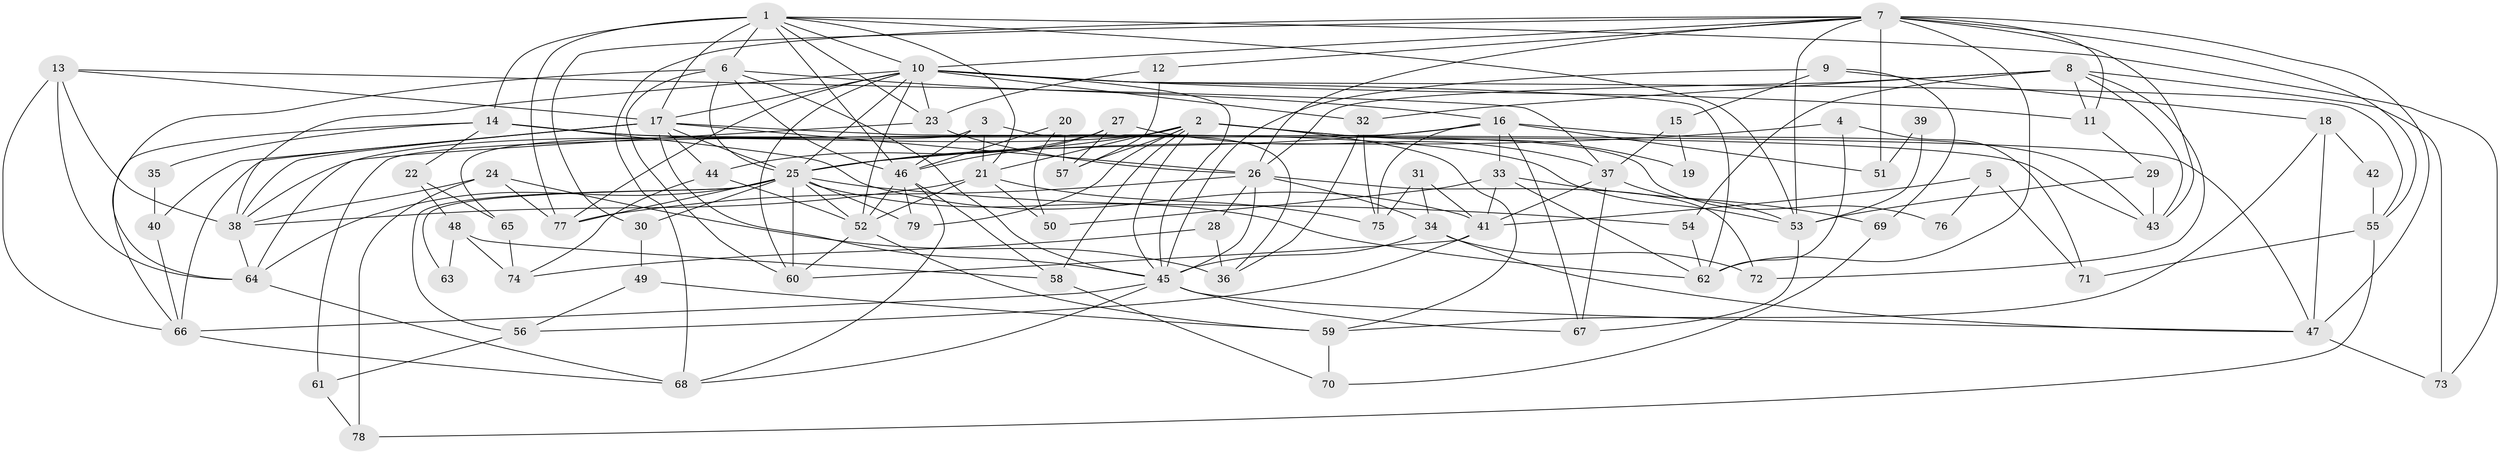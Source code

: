 // original degree distribution, {5: 0.16793893129770993, 2: 0.09923664122137404, 4: 0.2748091603053435, 3: 0.31297709923664124, 8: 0.007633587786259542, 7: 0.03816793893129771, 6: 0.09923664122137404}
// Generated by graph-tools (version 1.1) at 2025/51/03/04/25 22:51:02]
// undirected, 79 vertices, 197 edges
graph export_dot {
  node [color=gray90,style=filled];
  1;
  2;
  3;
  4;
  5;
  6;
  7;
  8;
  9;
  10;
  11;
  12;
  13;
  14;
  15;
  16;
  17;
  18;
  19;
  20;
  21;
  22;
  23;
  24;
  25;
  26;
  27;
  28;
  29;
  30;
  31;
  32;
  33;
  34;
  35;
  36;
  37;
  38;
  39;
  40;
  41;
  42;
  43;
  44;
  45;
  46;
  47;
  48;
  49;
  50;
  51;
  52;
  53;
  54;
  55;
  56;
  57;
  58;
  59;
  60;
  61;
  62;
  63;
  64;
  65;
  66;
  67;
  68;
  69;
  70;
  71;
  72;
  73;
  74;
  75;
  76;
  77;
  78;
  79;
  1 -- 6 [weight=1.0];
  1 -- 10 [weight=1.0];
  1 -- 14 [weight=1.0];
  1 -- 17 [weight=2.0];
  1 -- 21 [weight=1.0];
  1 -- 23 [weight=1.0];
  1 -- 46 [weight=1.0];
  1 -- 53 [weight=1.0];
  1 -- 73 [weight=1.0];
  1 -- 77 [weight=2.0];
  2 -- 19 [weight=1.0];
  2 -- 21 [weight=1.0];
  2 -- 25 [weight=1.0];
  2 -- 38 [weight=1.0];
  2 -- 45 [weight=1.0];
  2 -- 57 [weight=1.0];
  2 -- 58 [weight=1.0];
  2 -- 59 [weight=1.0];
  2 -- 76 [weight=1.0];
  2 -- 79 [weight=1.0];
  3 -- 21 [weight=1.0];
  3 -- 36 [weight=1.0];
  3 -- 46 [weight=1.0];
  3 -- 65 [weight=1.0];
  4 -- 25 [weight=1.0];
  4 -- 62 [weight=1.0];
  4 -- 71 [weight=1.0];
  5 -- 41 [weight=1.0];
  5 -- 71 [weight=1.0];
  5 -- 76 [weight=1.0];
  6 -- 16 [weight=1.0];
  6 -- 25 [weight=1.0];
  6 -- 45 [weight=1.0];
  6 -- 46 [weight=1.0];
  6 -- 60 [weight=1.0];
  6 -- 64 [weight=1.0];
  7 -- 10 [weight=1.0];
  7 -- 11 [weight=1.0];
  7 -- 12 [weight=1.0];
  7 -- 26 [weight=1.0];
  7 -- 30 [weight=1.0];
  7 -- 43 [weight=1.0];
  7 -- 47 [weight=1.0];
  7 -- 51 [weight=1.0];
  7 -- 53 [weight=1.0];
  7 -- 55 [weight=1.0];
  7 -- 62 [weight=2.0];
  7 -- 68 [weight=1.0];
  8 -- 11 [weight=1.0];
  8 -- 26 [weight=1.0];
  8 -- 32 [weight=1.0];
  8 -- 43 [weight=1.0];
  8 -- 54 [weight=1.0];
  8 -- 72 [weight=1.0];
  8 -- 73 [weight=1.0];
  9 -- 15 [weight=1.0];
  9 -- 18 [weight=1.0];
  9 -- 45 [weight=1.0];
  9 -- 69 [weight=1.0];
  10 -- 11 [weight=1.0];
  10 -- 17 [weight=1.0];
  10 -- 23 [weight=1.0];
  10 -- 25 [weight=1.0];
  10 -- 32 [weight=1.0];
  10 -- 38 [weight=1.0];
  10 -- 45 [weight=1.0];
  10 -- 52 [weight=1.0];
  10 -- 55 [weight=1.0];
  10 -- 60 [weight=1.0];
  10 -- 62 [weight=1.0];
  10 -- 77 [weight=1.0];
  11 -- 29 [weight=1.0];
  12 -- 23 [weight=1.0];
  12 -- 57 [weight=1.0];
  13 -- 17 [weight=1.0];
  13 -- 37 [weight=1.0];
  13 -- 38 [weight=1.0];
  13 -- 64 [weight=1.0];
  13 -- 66 [weight=1.0];
  14 -- 22 [weight=1.0];
  14 -- 35 [weight=1.0];
  14 -- 41 [weight=1.0];
  14 -- 43 [weight=1.0];
  14 -- 53 [weight=1.0];
  14 -- 66 [weight=1.0];
  15 -- 19 [weight=1.0];
  15 -- 37 [weight=1.0];
  16 -- 25 [weight=1.0];
  16 -- 33 [weight=2.0];
  16 -- 43 [weight=1.0];
  16 -- 51 [weight=1.0];
  16 -- 61 [weight=1.0];
  16 -- 67 [weight=1.0];
  16 -- 75 [weight=1.0];
  17 -- 25 [weight=1.0];
  17 -- 26 [weight=1.0];
  17 -- 38 [weight=1.0];
  17 -- 40 [weight=1.0];
  17 -- 44 [weight=2.0];
  17 -- 45 [weight=2.0];
  17 -- 47 [weight=1.0];
  17 -- 66 [weight=1.0];
  18 -- 42 [weight=1.0];
  18 -- 47 [weight=1.0];
  18 -- 59 [weight=1.0];
  20 -- 46 [weight=1.0];
  20 -- 50 [weight=1.0];
  20 -- 57 [weight=1.0];
  21 -- 38 [weight=1.0];
  21 -- 50 [weight=1.0];
  21 -- 52 [weight=1.0];
  21 -- 75 [weight=1.0];
  22 -- 48 [weight=1.0];
  22 -- 65 [weight=1.0];
  23 -- 26 [weight=1.0];
  23 -- 64 [weight=1.0];
  24 -- 36 [weight=1.0];
  24 -- 38 [weight=1.0];
  24 -- 77 [weight=1.0];
  24 -- 78 [weight=1.0];
  25 -- 30 [weight=1.0];
  25 -- 52 [weight=2.0];
  25 -- 54 [weight=1.0];
  25 -- 56 [weight=1.0];
  25 -- 60 [weight=1.0];
  25 -- 62 [weight=1.0];
  25 -- 63 [weight=1.0];
  25 -- 64 [weight=1.0];
  25 -- 77 [weight=1.0];
  25 -- 79 [weight=1.0];
  26 -- 28 [weight=1.0];
  26 -- 34 [weight=1.0];
  26 -- 45 [weight=2.0];
  26 -- 72 [weight=1.0];
  26 -- 77 [weight=1.0];
  27 -- 37 [weight=1.0];
  27 -- 44 [weight=1.0];
  27 -- 46 [weight=1.0];
  27 -- 57 [weight=1.0];
  28 -- 36 [weight=1.0];
  28 -- 74 [weight=1.0];
  29 -- 43 [weight=1.0];
  29 -- 53 [weight=1.0];
  30 -- 49 [weight=1.0];
  31 -- 34 [weight=1.0];
  31 -- 41 [weight=1.0];
  31 -- 75 [weight=1.0];
  32 -- 36 [weight=1.0];
  32 -- 75 [weight=1.0];
  33 -- 41 [weight=1.0];
  33 -- 50 [weight=1.0];
  33 -- 62 [weight=1.0];
  33 -- 69 [weight=1.0];
  34 -- 45 [weight=2.0];
  34 -- 47 [weight=1.0];
  34 -- 72 [weight=1.0];
  35 -- 40 [weight=1.0];
  37 -- 41 [weight=1.0];
  37 -- 53 [weight=1.0];
  37 -- 67 [weight=1.0];
  38 -- 64 [weight=1.0];
  39 -- 51 [weight=1.0];
  39 -- 53 [weight=1.0];
  40 -- 66 [weight=1.0];
  41 -- 56 [weight=1.0];
  41 -- 60 [weight=1.0];
  42 -- 55 [weight=1.0];
  44 -- 52 [weight=1.0];
  44 -- 74 [weight=1.0];
  45 -- 47 [weight=1.0];
  45 -- 66 [weight=1.0];
  45 -- 67 [weight=1.0];
  45 -- 68 [weight=1.0];
  46 -- 52 [weight=1.0];
  46 -- 58 [weight=1.0];
  46 -- 68 [weight=1.0];
  46 -- 79 [weight=1.0];
  47 -- 73 [weight=1.0];
  48 -- 58 [weight=1.0];
  48 -- 63 [weight=1.0];
  48 -- 74 [weight=1.0];
  49 -- 56 [weight=1.0];
  49 -- 59 [weight=1.0];
  52 -- 59 [weight=1.0];
  52 -- 60 [weight=1.0];
  53 -- 67 [weight=1.0];
  54 -- 62 [weight=1.0];
  55 -- 71 [weight=1.0];
  55 -- 78 [weight=1.0];
  56 -- 61 [weight=1.0];
  58 -- 70 [weight=1.0];
  59 -- 70 [weight=1.0];
  61 -- 78 [weight=1.0];
  64 -- 68 [weight=1.0];
  65 -- 74 [weight=1.0];
  66 -- 68 [weight=1.0];
  69 -- 70 [weight=1.0];
}
